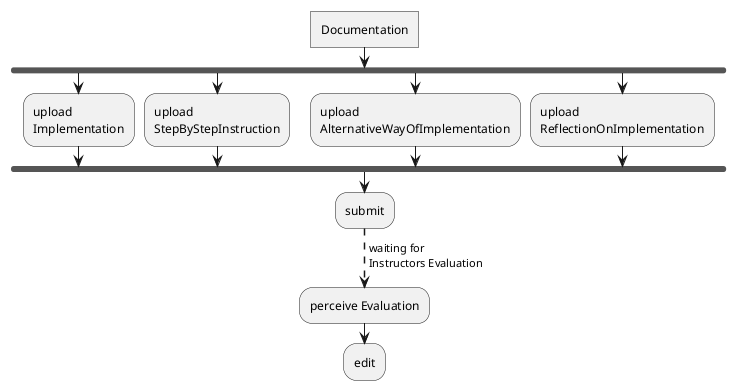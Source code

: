@startuml
:Documentation]
fork
:upload
Implementation;
fork again
:upload
StepByStepInstruction;
fork again
:upload
AlternativeWayOfImplementation;
fork again
:upload
ReflectionOnImplementation;
end fork
:submit;
-[dashed]-> waiting for
Instructors Evaluation;
:perceive Evaluation;
:edit;
@enduml